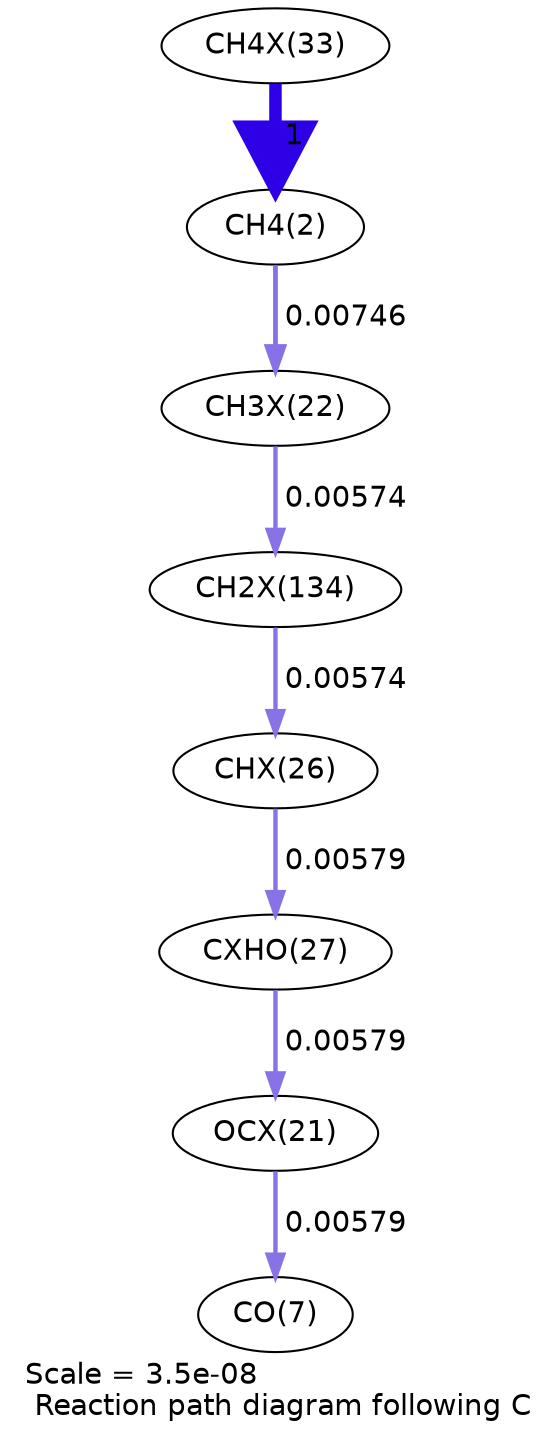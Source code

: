 digraph reaction_paths {
center=1;
s42 -> s4[fontname="Helvetica", penwidth=6, arrowsize=3, color="0.7, 1.5, 0.9"
, label=" 1"];
s4 -> s38[fontname="Helvetica", penwidth=2.3, arrowsize=1.15, color="0.7, 0.507, 0.9"
, label=" 0.00746"];
s38 -> s50[fontname="Helvetica", penwidth=2.1, arrowsize=1.05, color="0.7, 0.506, 0.9"
, label=" 0.00574"];
s50 -> s40[fontname="Helvetica", penwidth=2.1, arrowsize=1.05, color="0.7, 0.506, 0.9"
, label=" 0.00574"];
s40 -> s41[fontname="Helvetica", penwidth=2.11, arrowsize=1.06, color="0.7, 0.506, 0.9"
, label=" 0.00579"];
s41 -> s37[fontname="Helvetica", penwidth=2.11, arrowsize=1.06, color="0.7, 0.506, 0.9"
, label=" 0.00579"];
s37 -> s9[fontname="Helvetica", penwidth=2.11, arrowsize=1.06, color="0.7, 0.506, 0.9"
, label=" 0.00579"];
s4 [ fontname="Helvetica", label="CH4(2)"];
s9 [ fontname="Helvetica", label="CO(7)"];
s37 [ fontname="Helvetica", label="OCX(21)"];
s38 [ fontname="Helvetica", label="CH3X(22)"];
s40 [ fontname="Helvetica", label="CHX(26)"];
s41 [ fontname="Helvetica", label="CXHO(27)"];
s42 [ fontname="Helvetica", label="CH4X(33)"];
s50 [ fontname="Helvetica", label="CH2X(134)"];
 label = "Scale = 3.5e-08\l Reaction path diagram following C";
 fontname = "Helvetica";
}
